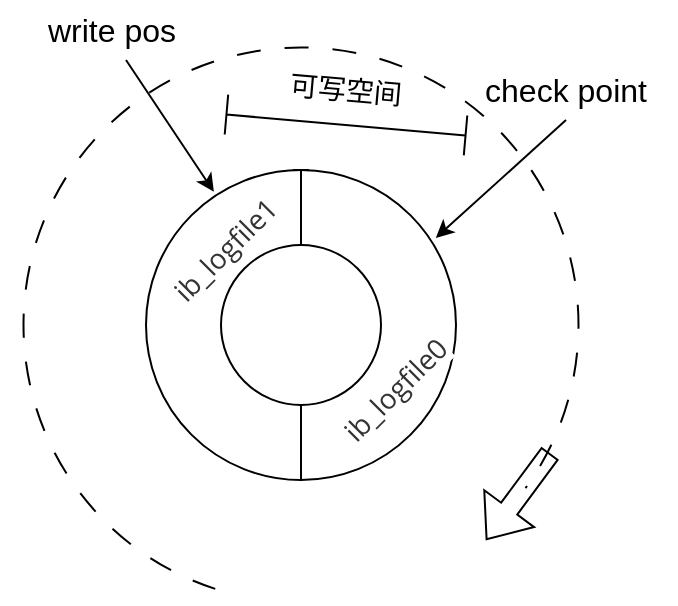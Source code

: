 <mxfile version="28.1.1">
  <diagram name="第 1 页" id="tDUK1P4B4LxdmMnWf7Kj">
    <mxGraphModel dx="994" dy="561" grid="1" gridSize="10" guides="1" tooltips="1" connect="1" arrows="1" fold="1" page="1" pageScale="1" pageWidth="1169" pageHeight="827" math="0" shadow="0">
      <root>
        <mxCell id="0" />
        <mxCell id="1" parent="0" />
        <mxCell id="_UH65gBfOaM5xMGqD6lp-2" value="" style="ellipse;whiteSpace=wrap;html=1;aspect=fixed;" vertex="1" parent="1">
          <mxGeometry x="350" y="205" width="155" height="155" as="geometry" />
        </mxCell>
        <mxCell id="_UH65gBfOaM5xMGqD6lp-3" style="edgeStyle=orthogonalEdgeStyle;rounded=0;orthogonalLoop=1;jettySize=auto;html=1;exitX=0.5;exitY=0;exitDx=0;exitDy=0;entryX=0.5;entryY=0;entryDx=0;entryDy=0;endArrow=baseDash;endFill=0;" edge="1" parent="1" source="_UH65gBfOaM5xMGqD6lp-1" target="_UH65gBfOaM5xMGqD6lp-2">
          <mxGeometry relative="1" as="geometry" />
        </mxCell>
        <mxCell id="_UH65gBfOaM5xMGqD6lp-4" style="edgeStyle=orthogonalEdgeStyle;rounded=0;orthogonalLoop=1;jettySize=auto;html=1;exitX=0.5;exitY=1;exitDx=0;exitDy=0;entryX=0.5;entryY=1;entryDx=0;entryDy=0;endArrow=none;endFill=0;" edge="1" parent="1" source="_UH65gBfOaM5xMGqD6lp-1" target="_UH65gBfOaM5xMGqD6lp-2">
          <mxGeometry relative="1" as="geometry" />
        </mxCell>
        <mxCell id="_UH65gBfOaM5xMGqD6lp-1" value="" style="ellipse;whiteSpace=wrap;html=1;aspect=fixed;" vertex="1" parent="1">
          <mxGeometry x="387.5" y="242.5" width="80" height="80" as="geometry" />
        </mxCell>
        <mxCell id="_UH65gBfOaM5xMGqD6lp-6" value="&lt;span style=&quot;caret-color: rgb(0, 122, 255); color: rgb(51, 51, 51); font-family: &amp;quot;Open Sans&amp;quot;, &amp;quot;Clear Sans&amp;quot;, &amp;quot;Helvetica Neue&amp;quot;, Helvetica, Arial, &amp;quot;Segoe UI Emoji&amp;quot;, sans-serif; orphans: 4; text-align: start; white-space-collapse: preserve; background-color: rgb(255, 255, 255);&quot;&gt;&lt;font style=&quot;font-size: 14px;&quot;&gt;ib_logfile0&lt;/font&gt;&lt;/span&gt;" style="text;html=1;align=center;verticalAlign=middle;whiteSpace=wrap;rounded=0;rotation=-45;" vertex="1" parent="1">
          <mxGeometry x="445" y="300" width="60" height="30" as="geometry" />
        </mxCell>
        <mxCell id="_UH65gBfOaM5xMGqD6lp-7" value="&lt;span style=&quot;caret-color: rgb(0, 122, 255); color: rgb(51, 51, 51); font-family: &amp;quot;Open Sans&amp;quot;, &amp;quot;Clear Sans&amp;quot;, &amp;quot;Helvetica Neue&amp;quot;, Helvetica, Arial, &amp;quot;Segoe UI Emoji&amp;quot;, sans-serif; orphans: 4; text-align: start; white-space-collapse: preserve; background-color: rgb(255, 255, 255);&quot;&gt;&lt;font style=&quot;font-size: 14px;&quot;&gt;ib_logfile1&lt;/font&gt;&lt;/span&gt;" style="text;html=1;align=center;verticalAlign=middle;whiteSpace=wrap;rounded=0;rotation=-45;" vertex="1" parent="1">
          <mxGeometry x="360" y="230" width="60" height="30" as="geometry" />
        </mxCell>
        <mxCell id="_UH65gBfOaM5xMGqD6lp-9" value="" style="endArrow=classic;html=1;rounded=0;entryX=0.348;entryY=0.006;entryDx=0;entryDy=0;entryPerimeter=0;" edge="1" parent="1">
          <mxGeometry width="50" height="50" relative="1" as="geometry">
            <mxPoint x="340" y="150" as="sourcePoint" />
            <mxPoint x="383.94" y="215.93" as="targetPoint" />
          </mxGeometry>
        </mxCell>
        <mxCell id="_UH65gBfOaM5xMGqD6lp-10" value="" style="endArrow=classic;html=1;rounded=0;entryX=0.935;entryY=0.219;entryDx=0;entryDy=0;entryPerimeter=0;" edge="1" parent="1" target="_UH65gBfOaM5xMGqD6lp-2">
          <mxGeometry width="50" height="50" relative="1" as="geometry">
            <mxPoint x="560" y="180" as="sourcePoint" />
            <mxPoint x="518.94" y="242.5" as="targetPoint" />
          </mxGeometry>
        </mxCell>
        <mxCell id="_UH65gBfOaM5xMGqD6lp-11" value="&lt;font style=&quot;font-size: 16px;&quot;&gt;write pos&lt;/font&gt;" style="text;html=1;align=center;verticalAlign=middle;whiteSpace=wrap;rounded=0;" vertex="1" parent="1">
          <mxGeometry x="277.5" y="120" width="110" height="30" as="geometry" />
        </mxCell>
        <mxCell id="_UH65gBfOaM5xMGqD6lp-12" value="&lt;font style=&quot;font-size: 16px;&quot;&gt;check point&lt;/font&gt;" style="text;html=1;align=center;verticalAlign=middle;whiteSpace=wrap;rounded=0;" vertex="1" parent="1">
          <mxGeometry x="505" y="150" width="110" height="30" as="geometry" />
        </mxCell>
        <mxCell id="_UH65gBfOaM5xMGqD6lp-14" value="&lt;font style=&quot;font-size: 14px;&quot;&gt;可写空间&lt;/font&gt;" style="text;html=1;align=center;verticalAlign=middle;whiteSpace=wrap;rounded=0;rotation=5;" vertex="1" parent="1">
          <mxGeometry x="420" y="150" width="60" height="30" as="geometry" />
        </mxCell>
        <mxCell id="_UH65gBfOaM5xMGqD6lp-15" value="" style="shape=crossbar;whiteSpace=wrap;html=1;rounded=1;direction=south;rotation=95;" vertex="1" parent="1">
          <mxGeometry x="440" y="122.5" width="20" height="120" as="geometry" />
        </mxCell>
        <mxCell id="_UH65gBfOaM5xMGqD6lp-19" value="" style="verticalLabelPosition=bottom;verticalAlign=top;html=1;shape=mxgraph.basic.arc;startAngle=0.3;endAngle=0.1;direction=south;strokeColor=default;dashed=1;dashPattern=12 12;" vertex="1" parent="1">
          <mxGeometry x="288.75" y="143.75" width="277.5" height="277.5" as="geometry" />
        </mxCell>
        <mxCell id="_UH65gBfOaM5xMGqD6lp-20" value="" style="shape=flexArrow;endArrow=classic;html=1;rounded=0;exitX=0.731;exitY=0.051;exitDx=0;exitDy=0;exitPerimeter=0;" edge="1" parent="1" source="_UH65gBfOaM5xMGqD6lp-19">
          <mxGeometry width="50" height="50" relative="1" as="geometry">
            <mxPoint x="545" y="364" as="sourcePoint" />
            <mxPoint x="520" y="390" as="targetPoint" />
          </mxGeometry>
        </mxCell>
      </root>
    </mxGraphModel>
  </diagram>
</mxfile>
